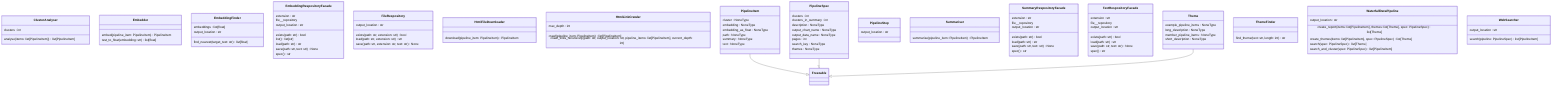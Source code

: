 classDiagram
  class ClusterAnalyser {
    clusters : int
    analyse(items: list[PipelineItem]) list[PipelineItem]
  }
  class Embedder {
    embed(pipeline_item: PipelineItem) PipelineItem
    test_to_float(embedding: str) list[float]
  }
  class EmbeddingFinder {
    embeddings : list[float]
    output_location : str
    find_nearest(target_text: str) list[float]
  }
  class EmbeddingRespositoryFacade {
    extension : str
    file__repository
    output_location : str
    exists(path: str) bool
    list() list[str]
    load(path: str) str
    save(path: str, text: str) None
    spec() str
  }
  class FileRespository {
    output_location : str
    exists(path: str, extension: str) bool
    load(path: str, extension: str) str
    save(path: str, extension: str, text: str) None
  }
  class Freezable {
  }
  class HtmlFileDownloader {
    download(pipeline_item: PipelineItem) PipelineItem
  }
  class HtmlLinkCrawler {
    max_depth : int
    crawl(pipeline_item: PipelineItem) list[PipelineItem]
    crawl_links_recursively(path: str, output_location: str, pipeline_items: list[PipelineItem], current_depth: int)
  }
  class PipelineItem {
    cluster : NoneType
    embedding : NoneType
    embedding_as_float : NoneType
    path : NoneType
    summary : NoneType
    text : NoneType
  }
  class PipelineSpec {
    clusters : int
    clusters_in_summary : int
    description : NoneType
    output_chart_name : NoneType
    output_data_name : NoneType
    pages : int
    search_key : NoneType
    themes : NoneType
  }
  class PipelineStep {
    output_location : str
  }
  class Summariser {
    summarise(pipeline_item: PipelineItem) PipelineItem
  }
  class SummaryRespositoryFacade {
    extension : str
    file__repository
    output_location : str
    exists(path: str) bool
    load(path: str) str
    save(path: str, text: str) None
    spec() str
  }
  class TextRespositoryFacade {
    extension : str
    file__repository
    output_location : str
    exists(path: str) bool
    load(path: str) str
    save(path: str, text: str) None
    spec() str
  }
  class Theme {
    example_pipeline_items : NoneType
    long_description : NoneType
    member_pipeline_items : NoneType
    short_description : NoneType
  }
  class ThemeFinder {
    find_theme(text: str, length: int) str
  }
  class WaterfallDataPipeline {
    output_location : str
    create_report(items: list[PipelineItem], themes: list[Theme], spec: PipelineSpec) list[Theme]
    create_themes(items: list[PipelineItem], spec: PipelineSpec) list[Theme]
    search(spec: PipelineSpec) list[Theme]
    search_and_cluster(spec: PipelineSpec) list[PipelineItem]
  }
  class WebSearcher {
    output_location : str
    search(pipeline: PipelineSpec) list[PipelineItem]
  }
  PipelineItem --|> Freezable
  PipelineSpec --|> Freezable
  Theme --|> Freezable
